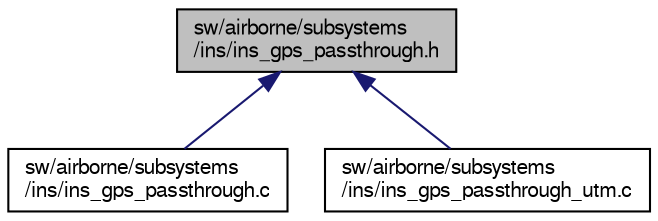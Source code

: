 digraph "sw/airborne/subsystems/ins/ins_gps_passthrough.h"
{
  edge [fontname="FreeSans",fontsize="10",labelfontname="FreeSans",labelfontsize="10"];
  node [fontname="FreeSans",fontsize="10",shape=record];
  Node1 [label="sw/airborne/subsystems\l/ins/ins_gps_passthrough.h",height=0.2,width=0.4,color="black", fillcolor="grey75", style="filled", fontcolor="black"];
  Node1 -> Node2 [dir="back",color="midnightblue",fontsize="10",style="solid",fontname="FreeSans"];
  Node2 [label="sw/airborne/subsystems\l/ins/ins_gps_passthrough.c",height=0.2,width=0.4,color="black", fillcolor="white", style="filled",URL="$ins__gps__passthrough_8c.html",tooltip="Simply converts GPS ECEF position and velocity to NED and passes it through to the state interface..."];
  Node1 -> Node3 [dir="back",color="midnightblue",fontsize="10",style="solid",fontname="FreeSans"];
  Node3 [label="sw/airborne/subsystems\l/ins/ins_gps_passthrough_utm.c",height=0.2,width=0.4,color="black", fillcolor="white", style="filled",URL="$ins__gps__passthrough__utm_8c.html",tooltip="Simply passes GPS UTM position and velocity through to the state interface. "];
}
